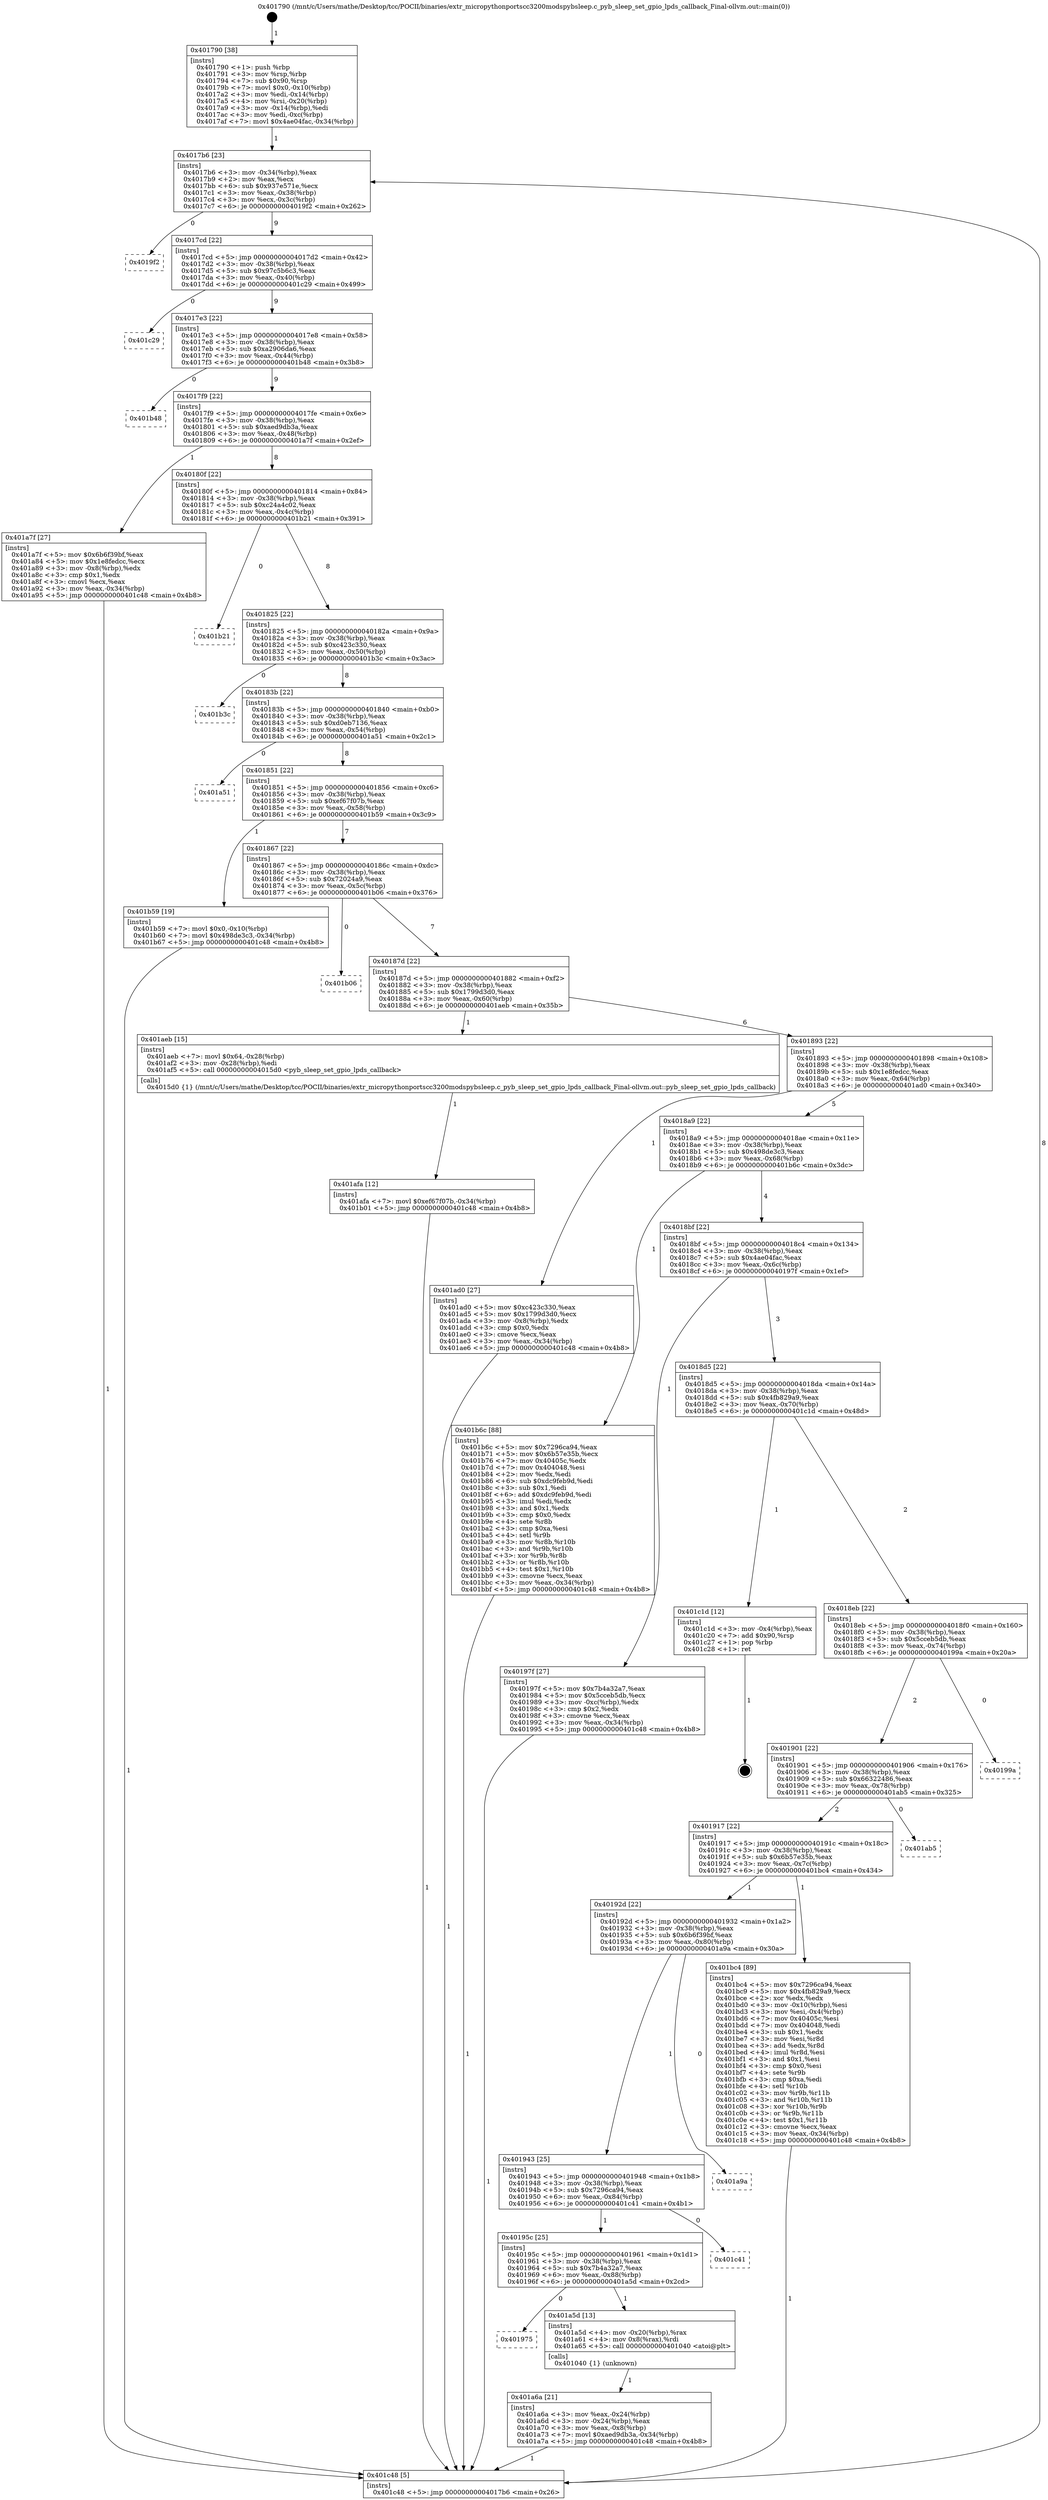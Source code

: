 digraph "0x401790" {
  label = "0x401790 (/mnt/c/Users/mathe/Desktop/tcc/POCII/binaries/extr_micropythonportscc3200modspybsleep.c_pyb_sleep_set_gpio_lpds_callback_Final-ollvm.out::main(0))"
  labelloc = "t"
  node[shape=record]

  Entry [label="",width=0.3,height=0.3,shape=circle,fillcolor=black,style=filled]
  "0x4017b6" [label="{
     0x4017b6 [23]\l
     | [instrs]\l
     &nbsp;&nbsp;0x4017b6 \<+3\>: mov -0x34(%rbp),%eax\l
     &nbsp;&nbsp;0x4017b9 \<+2\>: mov %eax,%ecx\l
     &nbsp;&nbsp;0x4017bb \<+6\>: sub $0x937e571e,%ecx\l
     &nbsp;&nbsp;0x4017c1 \<+3\>: mov %eax,-0x38(%rbp)\l
     &nbsp;&nbsp;0x4017c4 \<+3\>: mov %ecx,-0x3c(%rbp)\l
     &nbsp;&nbsp;0x4017c7 \<+6\>: je 00000000004019f2 \<main+0x262\>\l
  }"]
  "0x4019f2" [label="{
     0x4019f2\l
  }", style=dashed]
  "0x4017cd" [label="{
     0x4017cd [22]\l
     | [instrs]\l
     &nbsp;&nbsp;0x4017cd \<+5\>: jmp 00000000004017d2 \<main+0x42\>\l
     &nbsp;&nbsp;0x4017d2 \<+3\>: mov -0x38(%rbp),%eax\l
     &nbsp;&nbsp;0x4017d5 \<+5\>: sub $0x97c5b6c3,%eax\l
     &nbsp;&nbsp;0x4017da \<+3\>: mov %eax,-0x40(%rbp)\l
     &nbsp;&nbsp;0x4017dd \<+6\>: je 0000000000401c29 \<main+0x499\>\l
  }"]
  Exit [label="",width=0.3,height=0.3,shape=circle,fillcolor=black,style=filled,peripheries=2]
  "0x401c29" [label="{
     0x401c29\l
  }", style=dashed]
  "0x4017e3" [label="{
     0x4017e3 [22]\l
     | [instrs]\l
     &nbsp;&nbsp;0x4017e3 \<+5\>: jmp 00000000004017e8 \<main+0x58\>\l
     &nbsp;&nbsp;0x4017e8 \<+3\>: mov -0x38(%rbp),%eax\l
     &nbsp;&nbsp;0x4017eb \<+5\>: sub $0xa2906da6,%eax\l
     &nbsp;&nbsp;0x4017f0 \<+3\>: mov %eax,-0x44(%rbp)\l
     &nbsp;&nbsp;0x4017f3 \<+6\>: je 0000000000401b48 \<main+0x3b8\>\l
  }"]
  "0x401afa" [label="{
     0x401afa [12]\l
     | [instrs]\l
     &nbsp;&nbsp;0x401afa \<+7\>: movl $0xef67f07b,-0x34(%rbp)\l
     &nbsp;&nbsp;0x401b01 \<+5\>: jmp 0000000000401c48 \<main+0x4b8\>\l
  }"]
  "0x401b48" [label="{
     0x401b48\l
  }", style=dashed]
  "0x4017f9" [label="{
     0x4017f9 [22]\l
     | [instrs]\l
     &nbsp;&nbsp;0x4017f9 \<+5\>: jmp 00000000004017fe \<main+0x6e\>\l
     &nbsp;&nbsp;0x4017fe \<+3\>: mov -0x38(%rbp),%eax\l
     &nbsp;&nbsp;0x401801 \<+5\>: sub $0xaed9db3a,%eax\l
     &nbsp;&nbsp;0x401806 \<+3\>: mov %eax,-0x48(%rbp)\l
     &nbsp;&nbsp;0x401809 \<+6\>: je 0000000000401a7f \<main+0x2ef\>\l
  }"]
  "0x401a6a" [label="{
     0x401a6a [21]\l
     | [instrs]\l
     &nbsp;&nbsp;0x401a6a \<+3\>: mov %eax,-0x24(%rbp)\l
     &nbsp;&nbsp;0x401a6d \<+3\>: mov -0x24(%rbp),%eax\l
     &nbsp;&nbsp;0x401a70 \<+3\>: mov %eax,-0x8(%rbp)\l
     &nbsp;&nbsp;0x401a73 \<+7\>: movl $0xaed9db3a,-0x34(%rbp)\l
     &nbsp;&nbsp;0x401a7a \<+5\>: jmp 0000000000401c48 \<main+0x4b8\>\l
  }"]
  "0x401a7f" [label="{
     0x401a7f [27]\l
     | [instrs]\l
     &nbsp;&nbsp;0x401a7f \<+5\>: mov $0x6b6f39bf,%eax\l
     &nbsp;&nbsp;0x401a84 \<+5\>: mov $0x1e8fedcc,%ecx\l
     &nbsp;&nbsp;0x401a89 \<+3\>: mov -0x8(%rbp),%edx\l
     &nbsp;&nbsp;0x401a8c \<+3\>: cmp $0x1,%edx\l
     &nbsp;&nbsp;0x401a8f \<+3\>: cmovl %ecx,%eax\l
     &nbsp;&nbsp;0x401a92 \<+3\>: mov %eax,-0x34(%rbp)\l
     &nbsp;&nbsp;0x401a95 \<+5\>: jmp 0000000000401c48 \<main+0x4b8\>\l
  }"]
  "0x40180f" [label="{
     0x40180f [22]\l
     | [instrs]\l
     &nbsp;&nbsp;0x40180f \<+5\>: jmp 0000000000401814 \<main+0x84\>\l
     &nbsp;&nbsp;0x401814 \<+3\>: mov -0x38(%rbp),%eax\l
     &nbsp;&nbsp;0x401817 \<+5\>: sub $0xc24a4c02,%eax\l
     &nbsp;&nbsp;0x40181c \<+3\>: mov %eax,-0x4c(%rbp)\l
     &nbsp;&nbsp;0x40181f \<+6\>: je 0000000000401b21 \<main+0x391\>\l
  }"]
  "0x401975" [label="{
     0x401975\l
  }", style=dashed]
  "0x401b21" [label="{
     0x401b21\l
  }", style=dashed]
  "0x401825" [label="{
     0x401825 [22]\l
     | [instrs]\l
     &nbsp;&nbsp;0x401825 \<+5\>: jmp 000000000040182a \<main+0x9a\>\l
     &nbsp;&nbsp;0x40182a \<+3\>: mov -0x38(%rbp),%eax\l
     &nbsp;&nbsp;0x40182d \<+5\>: sub $0xc423c330,%eax\l
     &nbsp;&nbsp;0x401832 \<+3\>: mov %eax,-0x50(%rbp)\l
     &nbsp;&nbsp;0x401835 \<+6\>: je 0000000000401b3c \<main+0x3ac\>\l
  }"]
  "0x401a5d" [label="{
     0x401a5d [13]\l
     | [instrs]\l
     &nbsp;&nbsp;0x401a5d \<+4\>: mov -0x20(%rbp),%rax\l
     &nbsp;&nbsp;0x401a61 \<+4\>: mov 0x8(%rax),%rdi\l
     &nbsp;&nbsp;0x401a65 \<+5\>: call 0000000000401040 \<atoi@plt\>\l
     | [calls]\l
     &nbsp;&nbsp;0x401040 \{1\} (unknown)\l
  }"]
  "0x401b3c" [label="{
     0x401b3c\l
  }", style=dashed]
  "0x40183b" [label="{
     0x40183b [22]\l
     | [instrs]\l
     &nbsp;&nbsp;0x40183b \<+5\>: jmp 0000000000401840 \<main+0xb0\>\l
     &nbsp;&nbsp;0x401840 \<+3\>: mov -0x38(%rbp),%eax\l
     &nbsp;&nbsp;0x401843 \<+5\>: sub $0xd0eb7136,%eax\l
     &nbsp;&nbsp;0x401848 \<+3\>: mov %eax,-0x54(%rbp)\l
     &nbsp;&nbsp;0x40184b \<+6\>: je 0000000000401a51 \<main+0x2c1\>\l
  }"]
  "0x40195c" [label="{
     0x40195c [25]\l
     | [instrs]\l
     &nbsp;&nbsp;0x40195c \<+5\>: jmp 0000000000401961 \<main+0x1d1\>\l
     &nbsp;&nbsp;0x401961 \<+3\>: mov -0x38(%rbp),%eax\l
     &nbsp;&nbsp;0x401964 \<+5\>: sub $0x7b4a32a7,%eax\l
     &nbsp;&nbsp;0x401969 \<+6\>: mov %eax,-0x88(%rbp)\l
     &nbsp;&nbsp;0x40196f \<+6\>: je 0000000000401a5d \<main+0x2cd\>\l
  }"]
  "0x401a51" [label="{
     0x401a51\l
  }", style=dashed]
  "0x401851" [label="{
     0x401851 [22]\l
     | [instrs]\l
     &nbsp;&nbsp;0x401851 \<+5\>: jmp 0000000000401856 \<main+0xc6\>\l
     &nbsp;&nbsp;0x401856 \<+3\>: mov -0x38(%rbp),%eax\l
     &nbsp;&nbsp;0x401859 \<+5\>: sub $0xef67f07b,%eax\l
     &nbsp;&nbsp;0x40185e \<+3\>: mov %eax,-0x58(%rbp)\l
     &nbsp;&nbsp;0x401861 \<+6\>: je 0000000000401b59 \<main+0x3c9\>\l
  }"]
  "0x401c41" [label="{
     0x401c41\l
  }", style=dashed]
  "0x401b59" [label="{
     0x401b59 [19]\l
     | [instrs]\l
     &nbsp;&nbsp;0x401b59 \<+7\>: movl $0x0,-0x10(%rbp)\l
     &nbsp;&nbsp;0x401b60 \<+7\>: movl $0x498de3c3,-0x34(%rbp)\l
     &nbsp;&nbsp;0x401b67 \<+5\>: jmp 0000000000401c48 \<main+0x4b8\>\l
  }"]
  "0x401867" [label="{
     0x401867 [22]\l
     | [instrs]\l
     &nbsp;&nbsp;0x401867 \<+5\>: jmp 000000000040186c \<main+0xdc\>\l
     &nbsp;&nbsp;0x40186c \<+3\>: mov -0x38(%rbp),%eax\l
     &nbsp;&nbsp;0x40186f \<+5\>: sub $0x72024a9,%eax\l
     &nbsp;&nbsp;0x401874 \<+3\>: mov %eax,-0x5c(%rbp)\l
     &nbsp;&nbsp;0x401877 \<+6\>: je 0000000000401b06 \<main+0x376\>\l
  }"]
  "0x401943" [label="{
     0x401943 [25]\l
     | [instrs]\l
     &nbsp;&nbsp;0x401943 \<+5\>: jmp 0000000000401948 \<main+0x1b8\>\l
     &nbsp;&nbsp;0x401948 \<+3\>: mov -0x38(%rbp),%eax\l
     &nbsp;&nbsp;0x40194b \<+5\>: sub $0x7296ca94,%eax\l
     &nbsp;&nbsp;0x401950 \<+6\>: mov %eax,-0x84(%rbp)\l
     &nbsp;&nbsp;0x401956 \<+6\>: je 0000000000401c41 \<main+0x4b1\>\l
  }"]
  "0x401b06" [label="{
     0x401b06\l
  }", style=dashed]
  "0x40187d" [label="{
     0x40187d [22]\l
     | [instrs]\l
     &nbsp;&nbsp;0x40187d \<+5\>: jmp 0000000000401882 \<main+0xf2\>\l
     &nbsp;&nbsp;0x401882 \<+3\>: mov -0x38(%rbp),%eax\l
     &nbsp;&nbsp;0x401885 \<+5\>: sub $0x1799d3d0,%eax\l
     &nbsp;&nbsp;0x40188a \<+3\>: mov %eax,-0x60(%rbp)\l
     &nbsp;&nbsp;0x40188d \<+6\>: je 0000000000401aeb \<main+0x35b\>\l
  }"]
  "0x401a9a" [label="{
     0x401a9a\l
  }", style=dashed]
  "0x401aeb" [label="{
     0x401aeb [15]\l
     | [instrs]\l
     &nbsp;&nbsp;0x401aeb \<+7\>: movl $0x64,-0x28(%rbp)\l
     &nbsp;&nbsp;0x401af2 \<+3\>: mov -0x28(%rbp),%edi\l
     &nbsp;&nbsp;0x401af5 \<+5\>: call 00000000004015d0 \<pyb_sleep_set_gpio_lpds_callback\>\l
     | [calls]\l
     &nbsp;&nbsp;0x4015d0 \{1\} (/mnt/c/Users/mathe/Desktop/tcc/POCII/binaries/extr_micropythonportscc3200modspybsleep.c_pyb_sleep_set_gpio_lpds_callback_Final-ollvm.out::pyb_sleep_set_gpio_lpds_callback)\l
  }"]
  "0x401893" [label="{
     0x401893 [22]\l
     | [instrs]\l
     &nbsp;&nbsp;0x401893 \<+5\>: jmp 0000000000401898 \<main+0x108\>\l
     &nbsp;&nbsp;0x401898 \<+3\>: mov -0x38(%rbp),%eax\l
     &nbsp;&nbsp;0x40189b \<+5\>: sub $0x1e8fedcc,%eax\l
     &nbsp;&nbsp;0x4018a0 \<+3\>: mov %eax,-0x64(%rbp)\l
     &nbsp;&nbsp;0x4018a3 \<+6\>: je 0000000000401ad0 \<main+0x340\>\l
  }"]
  "0x40192d" [label="{
     0x40192d [22]\l
     | [instrs]\l
     &nbsp;&nbsp;0x40192d \<+5\>: jmp 0000000000401932 \<main+0x1a2\>\l
     &nbsp;&nbsp;0x401932 \<+3\>: mov -0x38(%rbp),%eax\l
     &nbsp;&nbsp;0x401935 \<+5\>: sub $0x6b6f39bf,%eax\l
     &nbsp;&nbsp;0x40193a \<+3\>: mov %eax,-0x80(%rbp)\l
     &nbsp;&nbsp;0x40193d \<+6\>: je 0000000000401a9a \<main+0x30a\>\l
  }"]
  "0x401ad0" [label="{
     0x401ad0 [27]\l
     | [instrs]\l
     &nbsp;&nbsp;0x401ad0 \<+5\>: mov $0xc423c330,%eax\l
     &nbsp;&nbsp;0x401ad5 \<+5\>: mov $0x1799d3d0,%ecx\l
     &nbsp;&nbsp;0x401ada \<+3\>: mov -0x8(%rbp),%edx\l
     &nbsp;&nbsp;0x401add \<+3\>: cmp $0x0,%edx\l
     &nbsp;&nbsp;0x401ae0 \<+3\>: cmove %ecx,%eax\l
     &nbsp;&nbsp;0x401ae3 \<+3\>: mov %eax,-0x34(%rbp)\l
     &nbsp;&nbsp;0x401ae6 \<+5\>: jmp 0000000000401c48 \<main+0x4b8\>\l
  }"]
  "0x4018a9" [label="{
     0x4018a9 [22]\l
     | [instrs]\l
     &nbsp;&nbsp;0x4018a9 \<+5\>: jmp 00000000004018ae \<main+0x11e\>\l
     &nbsp;&nbsp;0x4018ae \<+3\>: mov -0x38(%rbp),%eax\l
     &nbsp;&nbsp;0x4018b1 \<+5\>: sub $0x498de3c3,%eax\l
     &nbsp;&nbsp;0x4018b6 \<+3\>: mov %eax,-0x68(%rbp)\l
     &nbsp;&nbsp;0x4018b9 \<+6\>: je 0000000000401b6c \<main+0x3dc\>\l
  }"]
  "0x401bc4" [label="{
     0x401bc4 [89]\l
     | [instrs]\l
     &nbsp;&nbsp;0x401bc4 \<+5\>: mov $0x7296ca94,%eax\l
     &nbsp;&nbsp;0x401bc9 \<+5\>: mov $0x4fb829a9,%ecx\l
     &nbsp;&nbsp;0x401bce \<+2\>: xor %edx,%edx\l
     &nbsp;&nbsp;0x401bd0 \<+3\>: mov -0x10(%rbp),%esi\l
     &nbsp;&nbsp;0x401bd3 \<+3\>: mov %esi,-0x4(%rbp)\l
     &nbsp;&nbsp;0x401bd6 \<+7\>: mov 0x40405c,%esi\l
     &nbsp;&nbsp;0x401bdd \<+7\>: mov 0x404048,%edi\l
     &nbsp;&nbsp;0x401be4 \<+3\>: sub $0x1,%edx\l
     &nbsp;&nbsp;0x401be7 \<+3\>: mov %esi,%r8d\l
     &nbsp;&nbsp;0x401bea \<+3\>: add %edx,%r8d\l
     &nbsp;&nbsp;0x401bed \<+4\>: imul %r8d,%esi\l
     &nbsp;&nbsp;0x401bf1 \<+3\>: and $0x1,%esi\l
     &nbsp;&nbsp;0x401bf4 \<+3\>: cmp $0x0,%esi\l
     &nbsp;&nbsp;0x401bf7 \<+4\>: sete %r9b\l
     &nbsp;&nbsp;0x401bfb \<+3\>: cmp $0xa,%edi\l
     &nbsp;&nbsp;0x401bfe \<+4\>: setl %r10b\l
     &nbsp;&nbsp;0x401c02 \<+3\>: mov %r9b,%r11b\l
     &nbsp;&nbsp;0x401c05 \<+3\>: and %r10b,%r11b\l
     &nbsp;&nbsp;0x401c08 \<+3\>: xor %r10b,%r9b\l
     &nbsp;&nbsp;0x401c0b \<+3\>: or %r9b,%r11b\l
     &nbsp;&nbsp;0x401c0e \<+4\>: test $0x1,%r11b\l
     &nbsp;&nbsp;0x401c12 \<+3\>: cmovne %ecx,%eax\l
     &nbsp;&nbsp;0x401c15 \<+3\>: mov %eax,-0x34(%rbp)\l
     &nbsp;&nbsp;0x401c18 \<+5\>: jmp 0000000000401c48 \<main+0x4b8\>\l
  }"]
  "0x401b6c" [label="{
     0x401b6c [88]\l
     | [instrs]\l
     &nbsp;&nbsp;0x401b6c \<+5\>: mov $0x7296ca94,%eax\l
     &nbsp;&nbsp;0x401b71 \<+5\>: mov $0x6b57e35b,%ecx\l
     &nbsp;&nbsp;0x401b76 \<+7\>: mov 0x40405c,%edx\l
     &nbsp;&nbsp;0x401b7d \<+7\>: mov 0x404048,%esi\l
     &nbsp;&nbsp;0x401b84 \<+2\>: mov %edx,%edi\l
     &nbsp;&nbsp;0x401b86 \<+6\>: sub $0xdc9feb9d,%edi\l
     &nbsp;&nbsp;0x401b8c \<+3\>: sub $0x1,%edi\l
     &nbsp;&nbsp;0x401b8f \<+6\>: add $0xdc9feb9d,%edi\l
     &nbsp;&nbsp;0x401b95 \<+3\>: imul %edi,%edx\l
     &nbsp;&nbsp;0x401b98 \<+3\>: and $0x1,%edx\l
     &nbsp;&nbsp;0x401b9b \<+3\>: cmp $0x0,%edx\l
     &nbsp;&nbsp;0x401b9e \<+4\>: sete %r8b\l
     &nbsp;&nbsp;0x401ba2 \<+3\>: cmp $0xa,%esi\l
     &nbsp;&nbsp;0x401ba5 \<+4\>: setl %r9b\l
     &nbsp;&nbsp;0x401ba9 \<+3\>: mov %r8b,%r10b\l
     &nbsp;&nbsp;0x401bac \<+3\>: and %r9b,%r10b\l
     &nbsp;&nbsp;0x401baf \<+3\>: xor %r9b,%r8b\l
     &nbsp;&nbsp;0x401bb2 \<+3\>: or %r8b,%r10b\l
     &nbsp;&nbsp;0x401bb5 \<+4\>: test $0x1,%r10b\l
     &nbsp;&nbsp;0x401bb9 \<+3\>: cmovne %ecx,%eax\l
     &nbsp;&nbsp;0x401bbc \<+3\>: mov %eax,-0x34(%rbp)\l
     &nbsp;&nbsp;0x401bbf \<+5\>: jmp 0000000000401c48 \<main+0x4b8\>\l
  }"]
  "0x4018bf" [label="{
     0x4018bf [22]\l
     | [instrs]\l
     &nbsp;&nbsp;0x4018bf \<+5\>: jmp 00000000004018c4 \<main+0x134\>\l
     &nbsp;&nbsp;0x4018c4 \<+3\>: mov -0x38(%rbp),%eax\l
     &nbsp;&nbsp;0x4018c7 \<+5\>: sub $0x4ae04fac,%eax\l
     &nbsp;&nbsp;0x4018cc \<+3\>: mov %eax,-0x6c(%rbp)\l
     &nbsp;&nbsp;0x4018cf \<+6\>: je 000000000040197f \<main+0x1ef\>\l
  }"]
  "0x401917" [label="{
     0x401917 [22]\l
     | [instrs]\l
     &nbsp;&nbsp;0x401917 \<+5\>: jmp 000000000040191c \<main+0x18c\>\l
     &nbsp;&nbsp;0x40191c \<+3\>: mov -0x38(%rbp),%eax\l
     &nbsp;&nbsp;0x40191f \<+5\>: sub $0x6b57e35b,%eax\l
     &nbsp;&nbsp;0x401924 \<+3\>: mov %eax,-0x7c(%rbp)\l
     &nbsp;&nbsp;0x401927 \<+6\>: je 0000000000401bc4 \<main+0x434\>\l
  }"]
  "0x40197f" [label="{
     0x40197f [27]\l
     | [instrs]\l
     &nbsp;&nbsp;0x40197f \<+5\>: mov $0x7b4a32a7,%eax\l
     &nbsp;&nbsp;0x401984 \<+5\>: mov $0x5cceb5db,%ecx\l
     &nbsp;&nbsp;0x401989 \<+3\>: mov -0xc(%rbp),%edx\l
     &nbsp;&nbsp;0x40198c \<+3\>: cmp $0x2,%edx\l
     &nbsp;&nbsp;0x40198f \<+3\>: cmovne %ecx,%eax\l
     &nbsp;&nbsp;0x401992 \<+3\>: mov %eax,-0x34(%rbp)\l
     &nbsp;&nbsp;0x401995 \<+5\>: jmp 0000000000401c48 \<main+0x4b8\>\l
  }"]
  "0x4018d5" [label="{
     0x4018d5 [22]\l
     | [instrs]\l
     &nbsp;&nbsp;0x4018d5 \<+5\>: jmp 00000000004018da \<main+0x14a\>\l
     &nbsp;&nbsp;0x4018da \<+3\>: mov -0x38(%rbp),%eax\l
     &nbsp;&nbsp;0x4018dd \<+5\>: sub $0x4fb829a9,%eax\l
     &nbsp;&nbsp;0x4018e2 \<+3\>: mov %eax,-0x70(%rbp)\l
     &nbsp;&nbsp;0x4018e5 \<+6\>: je 0000000000401c1d \<main+0x48d\>\l
  }"]
  "0x401c48" [label="{
     0x401c48 [5]\l
     | [instrs]\l
     &nbsp;&nbsp;0x401c48 \<+5\>: jmp 00000000004017b6 \<main+0x26\>\l
  }"]
  "0x401790" [label="{
     0x401790 [38]\l
     | [instrs]\l
     &nbsp;&nbsp;0x401790 \<+1\>: push %rbp\l
     &nbsp;&nbsp;0x401791 \<+3\>: mov %rsp,%rbp\l
     &nbsp;&nbsp;0x401794 \<+7\>: sub $0x90,%rsp\l
     &nbsp;&nbsp;0x40179b \<+7\>: movl $0x0,-0x10(%rbp)\l
     &nbsp;&nbsp;0x4017a2 \<+3\>: mov %edi,-0x14(%rbp)\l
     &nbsp;&nbsp;0x4017a5 \<+4\>: mov %rsi,-0x20(%rbp)\l
     &nbsp;&nbsp;0x4017a9 \<+3\>: mov -0x14(%rbp),%edi\l
     &nbsp;&nbsp;0x4017ac \<+3\>: mov %edi,-0xc(%rbp)\l
     &nbsp;&nbsp;0x4017af \<+7\>: movl $0x4ae04fac,-0x34(%rbp)\l
  }"]
  "0x401ab5" [label="{
     0x401ab5\l
  }", style=dashed]
  "0x401c1d" [label="{
     0x401c1d [12]\l
     | [instrs]\l
     &nbsp;&nbsp;0x401c1d \<+3\>: mov -0x4(%rbp),%eax\l
     &nbsp;&nbsp;0x401c20 \<+7\>: add $0x90,%rsp\l
     &nbsp;&nbsp;0x401c27 \<+1\>: pop %rbp\l
     &nbsp;&nbsp;0x401c28 \<+1\>: ret\l
  }"]
  "0x4018eb" [label="{
     0x4018eb [22]\l
     | [instrs]\l
     &nbsp;&nbsp;0x4018eb \<+5\>: jmp 00000000004018f0 \<main+0x160\>\l
     &nbsp;&nbsp;0x4018f0 \<+3\>: mov -0x38(%rbp),%eax\l
     &nbsp;&nbsp;0x4018f3 \<+5\>: sub $0x5cceb5db,%eax\l
     &nbsp;&nbsp;0x4018f8 \<+3\>: mov %eax,-0x74(%rbp)\l
     &nbsp;&nbsp;0x4018fb \<+6\>: je 000000000040199a \<main+0x20a\>\l
  }"]
  "0x401901" [label="{
     0x401901 [22]\l
     | [instrs]\l
     &nbsp;&nbsp;0x401901 \<+5\>: jmp 0000000000401906 \<main+0x176\>\l
     &nbsp;&nbsp;0x401906 \<+3\>: mov -0x38(%rbp),%eax\l
     &nbsp;&nbsp;0x401909 \<+5\>: sub $0x66322486,%eax\l
     &nbsp;&nbsp;0x40190e \<+3\>: mov %eax,-0x78(%rbp)\l
     &nbsp;&nbsp;0x401911 \<+6\>: je 0000000000401ab5 \<main+0x325\>\l
  }"]
  "0x40199a" [label="{
     0x40199a\l
  }", style=dashed]
  Entry -> "0x401790" [label=" 1"]
  "0x4017b6" -> "0x4019f2" [label=" 0"]
  "0x4017b6" -> "0x4017cd" [label=" 9"]
  "0x401c1d" -> Exit [label=" 1"]
  "0x4017cd" -> "0x401c29" [label=" 0"]
  "0x4017cd" -> "0x4017e3" [label=" 9"]
  "0x401bc4" -> "0x401c48" [label=" 1"]
  "0x4017e3" -> "0x401b48" [label=" 0"]
  "0x4017e3" -> "0x4017f9" [label=" 9"]
  "0x401b6c" -> "0x401c48" [label=" 1"]
  "0x4017f9" -> "0x401a7f" [label=" 1"]
  "0x4017f9" -> "0x40180f" [label=" 8"]
  "0x401b59" -> "0x401c48" [label=" 1"]
  "0x40180f" -> "0x401b21" [label=" 0"]
  "0x40180f" -> "0x401825" [label=" 8"]
  "0x401afa" -> "0x401c48" [label=" 1"]
  "0x401825" -> "0x401b3c" [label=" 0"]
  "0x401825" -> "0x40183b" [label=" 8"]
  "0x401aeb" -> "0x401afa" [label=" 1"]
  "0x40183b" -> "0x401a51" [label=" 0"]
  "0x40183b" -> "0x401851" [label=" 8"]
  "0x401a7f" -> "0x401c48" [label=" 1"]
  "0x401851" -> "0x401b59" [label=" 1"]
  "0x401851" -> "0x401867" [label=" 7"]
  "0x401a6a" -> "0x401c48" [label=" 1"]
  "0x401867" -> "0x401b06" [label=" 0"]
  "0x401867" -> "0x40187d" [label=" 7"]
  "0x40195c" -> "0x401975" [label=" 0"]
  "0x40187d" -> "0x401aeb" [label=" 1"]
  "0x40187d" -> "0x401893" [label=" 6"]
  "0x40195c" -> "0x401a5d" [label=" 1"]
  "0x401893" -> "0x401ad0" [label=" 1"]
  "0x401893" -> "0x4018a9" [label=" 5"]
  "0x401943" -> "0x40195c" [label=" 1"]
  "0x4018a9" -> "0x401b6c" [label=" 1"]
  "0x4018a9" -> "0x4018bf" [label=" 4"]
  "0x401943" -> "0x401c41" [label=" 0"]
  "0x4018bf" -> "0x40197f" [label=" 1"]
  "0x4018bf" -> "0x4018d5" [label=" 3"]
  "0x40197f" -> "0x401c48" [label=" 1"]
  "0x401790" -> "0x4017b6" [label=" 1"]
  "0x401c48" -> "0x4017b6" [label=" 8"]
  "0x40192d" -> "0x401943" [label=" 1"]
  "0x4018d5" -> "0x401c1d" [label=" 1"]
  "0x4018d5" -> "0x4018eb" [label=" 2"]
  "0x40192d" -> "0x401a9a" [label=" 0"]
  "0x4018eb" -> "0x40199a" [label=" 0"]
  "0x4018eb" -> "0x401901" [label=" 2"]
  "0x401ad0" -> "0x401c48" [label=" 1"]
  "0x401901" -> "0x401ab5" [label=" 0"]
  "0x401901" -> "0x401917" [label=" 2"]
  "0x401a5d" -> "0x401a6a" [label=" 1"]
  "0x401917" -> "0x401bc4" [label=" 1"]
  "0x401917" -> "0x40192d" [label=" 1"]
}
